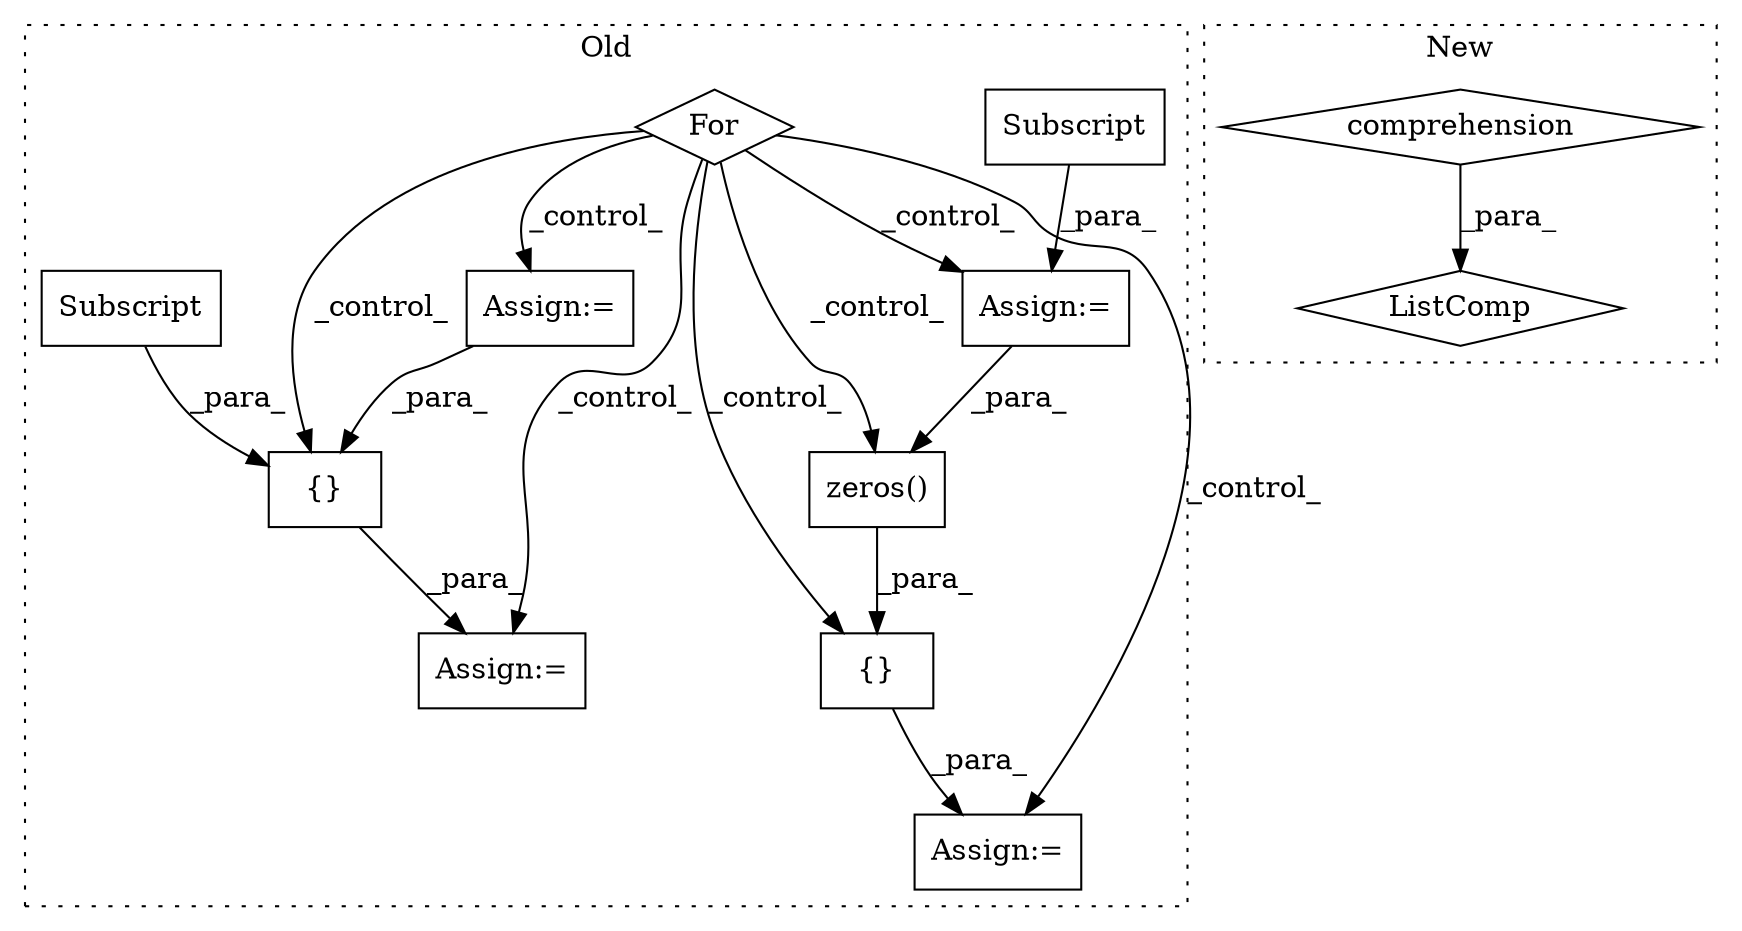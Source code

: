digraph G {
subgraph cluster0 {
1 [label="zeros()" a="75" s="3073,3115" l="12,1" shape="box"];
4 [label="Assign:=" a="68" s="3047" l="3" shape="box"];
5 [label="Assign:=" a="68" s="2912" l="3" shape="box"];
6 [label="Subscript" a="63" s="2915,0" l="10,0" shape="box"];
7 [label="{}" a="59" s="2958,3020" l="1,0" shape="box"];
8 [label="Subscript" a="63" s="2959,0" l="10,0" shape="box"];
9 [label="{}" a="59" s="3060,3116" l="1,0" shape="box"];
10 [label="For" a="107" s="2823,2848" l="4,10" shape="diamond"];
11 [label="Assign:=" a="68" s="2945" l="3" shape="box"];
12 [label="Assign:=" a="68" s="2870" l="3" shape="box"];
label = "Old";
style="dotted";
}
subgraph cluster1 {
2 [label="ListComp" a="106" s="2643" l="50" shape="diamond"];
3 [label="comprehension" a="45" s="2672" l="3" shape="diamond"];
label = "New";
style="dotted";
}
1 -> 9 [label="_para_"];
3 -> 2 [label="_para_"];
5 -> 1 [label="_para_"];
6 -> 5 [label="_para_"];
7 -> 11 [label="_para_"];
8 -> 7 [label="_para_"];
9 -> 4 [label="_para_"];
10 -> 4 [label="_control_"];
10 -> 5 [label="_control_"];
10 -> 11 [label="_control_"];
10 -> 9 [label="_control_"];
10 -> 1 [label="_control_"];
10 -> 7 [label="_control_"];
10 -> 12 [label="_control_"];
12 -> 7 [label="_para_"];
}